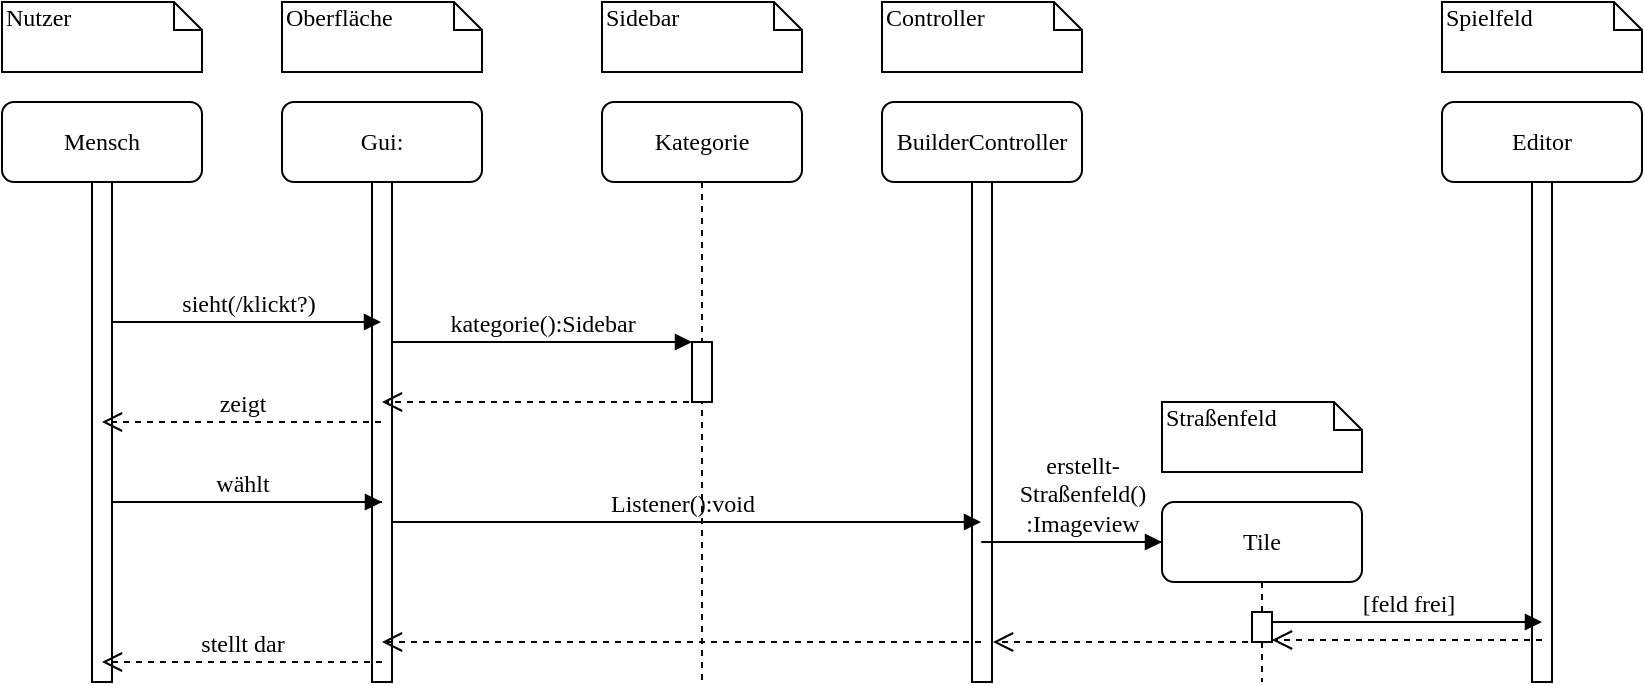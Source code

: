 <mxfile version="13.1.12" type="github">
  <diagram name="Page-1" id="13e1069c-82ec-6db2-03f1-153e76fe0fe0">
    <mxGraphModel dx="1038" dy="513" grid="1" gridSize="10" guides="1" tooltips="1" connect="1" arrows="1" fold="1" page="1" pageScale="1" pageWidth="1100" pageHeight="850" background="#ffffff" math="0" shadow="0">
      <root>
        <mxCell id="0" />
        <mxCell id="1" parent="0" />
        <mxCell id="7baba1c4bc27f4b0-2" value="Gui:" style="shape=umlLifeline;perimeter=lifelinePerimeter;whiteSpace=wrap;html=1;container=1;collapsible=0;recursiveResize=0;outlineConnect=0;rounded=1;shadow=0;comic=0;labelBackgroundColor=none;strokeWidth=1;fontFamily=Verdana;fontSize=12;align=center;" parent="1" vertex="1">
          <mxGeometry x="240" y="80" width="100" height="290" as="geometry" />
        </mxCell>
        <mxCell id="7baba1c4bc27f4b0-10" value="" style="html=1;points=[];perimeter=orthogonalPerimeter;rounded=0;shadow=0;comic=0;labelBackgroundColor=none;strokeWidth=1;fontFamily=Verdana;fontSize=12;align=center;" parent="7baba1c4bc27f4b0-2" vertex="1">
          <mxGeometry x="45" y="40" width="10" height="250" as="geometry" />
        </mxCell>
        <mxCell id="7baba1c4bc27f4b0-3" value="Kategorie" style="shape=umlLifeline;perimeter=lifelinePerimeter;whiteSpace=wrap;html=1;container=1;collapsible=0;recursiveResize=0;outlineConnect=0;rounded=1;shadow=0;comic=0;labelBackgroundColor=none;strokeWidth=1;fontFamily=Verdana;fontSize=12;align=center;" parent="1" vertex="1">
          <mxGeometry x="400" y="80" width="100" height="290" as="geometry" />
        </mxCell>
        <mxCell id="7baba1c4bc27f4b0-13" value="" style="html=1;points=[];perimeter=orthogonalPerimeter;rounded=0;shadow=0;comic=0;labelBackgroundColor=none;strokeWidth=1;fontFamily=Verdana;fontSize=12;align=center;" parent="7baba1c4bc27f4b0-3" vertex="1">
          <mxGeometry x="45" y="120" width="10" height="30" as="geometry" />
        </mxCell>
        <mxCell id="7baba1c4bc27f4b0-4" value="BuilderController" style="shape=umlLifeline;perimeter=lifelinePerimeter;whiteSpace=wrap;html=1;container=1;collapsible=0;recursiveResize=0;outlineConnect=0;rounded=1;shadow=0;comic=0;labelBackgroundColor=none;strokeWidth=1;fontFamily=Verdana;fontSize=12;align=center;" parent="1" vertex="1">
          <mxGeometry x="540" y="80" width="100" height="290" as="geometry" />
        </mxCell>
        <mxCell id="e7WVQ6T_JRv1Poyi32_l-3" value="" style="html=1;points=[];perimeter=orthogonalPerimeter;rounded=0;shadow=0;comic=0;labelBackgroundColor=none;strokeWidth=1;fontFamily=Verdana;fontSize=12;align=center;" parent="7baba1c4bc27f4b0-4" vertex="1">
          <mxGeometry x="45" y="40" width="10" height="250" as="geometry" />
        </mxCell>
        <mxCell id="7baba1c4bc27f4b0-5" value="Tile" style="shape=umlLifeline;perimeter=lifelinePerimeter;whiteSpace=wrap;html=1;container=1;collapsible=0;recursiveResize=0;outlineConnect=0;rounded=1;shadow=0;comic=0;labelBackgroundColor=none;strokeWidth=1;fontFamily=Verdana;fontSize=12;align=center;" parent="1" vertex="1">
          <mxGeometry x="680" y="280" width="100" height="90" as="geometry" />
        </mxCell>
        <mxCell id="7baba1c4bc27f4b0-6" value="Editor" style="shape=umlLifeline;perimeter=lifelinePerimeter;whiteSpace=wrap;html=1;container=1;collapsible=0;recursiveResize=0;outlineConnect=0;rounded=1;shadow=0;comic=0;labelBackgroundColor=none;strokeWidth=1;fontFamily=Verdana;fontSize=12;align=center;" parent="1" vertex="1">
          <mxGeometry x="820" y="80" width="100" height="290" as="geometry" />
        </mxCell>
        <mxCell id="e7WVQ6T_JRv1Poyi32_l-8" value="" style="html=1;points=[];perimeter=orthogonalPerimeter;rounded=0;shadow=0;comic=0;labelBackgroundColor=none;strokeWidth=1;fontFamily=Verdana;fontSize=12;align=center;" parent="7baba1c4bc27f4b0-6" vertex="1">
          <mxGeometry x="45" y="40" width="10" height="250" as="geometry" />
        </mxCell>
        <mxCell id="7baba1c4bc27f4b0-8" value="&lt;div&gt;Mensch&lt;br&gt;&lt;/div&gt;" style="shape=umlLifeline;perimeter=lifelinePerimeter;whiteSpace=wrap;html=1;container=1;collapsible=0;recursiveResize=0;outlineConnect=0;rounded=1;shadow=0;comic=0;labelBackgroundColor=none;strokeWidth=1;fontFamily=Verdana;fontSize=12;align=center;" parent="1" vertex="1">
          <mxGeometry x="100" y="80" width="100" height="290" as="geometry" />
        </mxCell>
        <mxCell id="7baba1c4bc27f4b0-9" value="" style="html=1;points=[];perimeter=orthogonalPerimeter;rounded=0;shadow=0;comic=0;labelBackgroundColor=none;strokeWidth=1;fontFamily=Verdana;fontSize=12;align=center;" parent="7baba1c4bc27f4b0-8" vertex="1">
          <mxGeometry x="45" y="40" width="10" height="250" as="geometry" />
        </mxCell>
        <mxCell id="7baba1c4bc27f4b0-17" value="wählt" style="html=1;verticalAlign=bottom;endArrow=block;labelBackgroundColor=none;fontFamily=Verdana;fontSize=12;edgeStyle=elbowEdgeStyle;elbow=vertical;" parent="1" edge="1">
          <mxGeometry x="-0.5" relative="1" as="geometry">
            <mxPoint x="290" y="280" as="sourcePoint" />
            <Array as="points">
              <mxPoint x="150" y="280" />
              <mxPoint x="460" y="270" />
            </Array>
            <mxPoint x="290" y="280" as="targetPoint" />
            <mxPoint as="offset" />
          </mxGeometry>
        </mxCell>
        <mxCell id="7baba1c4bc27f4b0-11" value="sieht(/klickt?)" style="html=1;verticalAlign=bottom;endArrow=block;labelBackgroundColor=none;fontFamily=Verdana;fontSize=12;edgeStyle=elbowEdgeStyle;elbow=vertical;" parent="1" source="7baba1c4bc27f4b0-9" target="7baba1c4bc27f4b0-2" edge="1">
          <mxGeometry relative="1" as="geometry">
            <mxPoint x="220" y="190" as="sourcePoint" />
            <Array as="points">
              <mxPoint x="230" y="190" />
              <mxPoint x="260" y="180" />
              <mxPoint x="250" y="180" />
            </Array>
          </mxGeometry>
        </mxCell>
        <mxCell id="7baba1c4bc27f4b0-14" value="kategorie():Sidebar" style="html=1;verticalAlign=bottom;endArrow=block;entryX=0;entryY=0;labelBackgroundColor=none;fontFamily=Verdana;fontSize=12;edgeStyle=elbowEdgeStyle;elbow=vertical;" parent="1" source="7baba1c4bc27f4b0-10" target="7baba1c4bc27f4b0-13" edge="1">
          <mxGeometry relative="1" as="geometry">
            <mxPoint x="370" y="200" as="sourcePoint" />
          </mxGeometry>
        </mxCell>
        <mxCell id="7baba1c4bc27f4b0-40" value="Nutzer" style="shape=note;whiteSpace=wrap;html=1;size=14;verticalAlign=top;align=left;spacingTop=-6;rounded=0;shadow=0;comic=0;labelBackgroundColor=none;strokeWidth=1;fontFamily=Verdana;fontSize=12" parent="1" vertex="1">
          <mxGeometry x="100" y="30" width="100" height="35" as="geometry" />
        </mxCell>
        <mxCell id="7baba1c4bc27f4b0-41" value="Oberfläche" style="shape=note;whiteSpace=wrap;html=1;size=14;verticalAlign=top;align=left;spacingTop=-6;rounded=0;shadow=0;comic=0;labelBackgroundColor=none;strokeWidth=1;fontFamily=Verdana;fontSize=12" parent="1" vertex="1">
          <mxGeometry x="240" y="30" width="100" height="35" as="geometry" />
        </mxCell>
        <mxCell id="7baba1c4bc27f4b0-42" value="Sidebar" style="shape=note;whiteSpace=wrap;html=1;size=14;verticalAlign=top;align=left;spacingTop=-6;rounded=0;shadow=0;comic=0;labelBackgroundColor=none;strokeWidth=1;fontFamily=Verdana;fontSize=12" parent="1" vertex="1">
          <mxGeometry x="400" y="30" width="100" height="35" as="geometry" />
        </mxCell>
        <mxCell id="7baba1c4bc27f4b0-43" value="Controller" style="shape=note;whiteSpace=wrap;html=1;size=14;verticalAlign=top;align=left;spacingTop=-6;rounded=0;shadow=0;comic=0;labelBackgroundColor=none;strokeWidth=1;fontFamily=Verdana;fontSize=12" parent="1" vertex="1">
          <mxGeometry x="540" y="30" width="100" height="35" as="geometry" />
        </mxCell>
        <mxCell id="7baba1c4bc27f4b0-44" value="Straßenfeld" style="shape=note;whiteSpace=wrap;html=1;size=14;verticalAlign=top;align=left;spacingTop=-6;rounded=0;shadow=0;comic=0;labelBackgroundColor=none;strokeWidth=1;fontFamily=Verdana;fontSize=12" parent="1" vertex="1">
          <mxGeometry x="680" y="230" width="100" height="35" as="geometry" />
        </mxCell>
        <mxCell id="7baba1c4bc27f4b0-45" value="Spielfeld" style="shape=note;whiteSpace=wrap;html=1;size=14;verticalAlign=top;align=left;spacingTop=-6;rounded=0;shadow=0;comic=0;labelBackgroundColor=none;strokeWidth=1;fontFamily=Verdana;fontSize=12" parent="1" vertex="1">
          <mxGeometry x="820" y="30" width="100" height="35" as="geometry" />
        </mxCell>
        <mxCell id="e7WVQ6T_JRv1Poyi32_l-1" value="" style="html=1;verticalAlign=bottom;endArrow=open;dashed=1;endSize=8;labelBackgroundColor=none;fontFamily=Verdana;fontSize=12;edgeStyle=elbowEdgeStyle;elbow=vertical;" parent="1" source="7baba1c4bc27f4b0-3" edge="1">
          <mxGeometry relative="1" as="geometry">
            <mxPoint x="290" y="230" as="targetPoint" />
            <Array as="points">
              <mxPoint x="350" y="230" />
              <mxPoint x="375" y="220" />
              <mxPoint x="405" y="220" />
            </Array>
            <mxPoint x="430" y="220" as="sourcePoint" />
          </mxGeometry>
        </mxCell>
        <mxCell id="e7WVQ6T_JRv1Poyi32_l-2" value="zeigt" style="html=1;verticalAlign=bottom;endArrow=open;dashed=1;endSize=8;labelBackgroundColor=none;fontFamily=Verdana;fontSize=12;edgeStyle=elbowEdgeStyle;elbow=vertical;" parent="1" edge="1">
          <mxGeometry relative="1" as="geometry">
            <mxPoint x="150" y="240" as="targetPoint" />
            <Array as="points">
              <mxPoint x="190" y="240" />
              <mxPoint x="215" y="230" />
              <mxPoint x="245" y="230" />
            </Array>
            <mxPoint x="289.5" y="240" as="sourcePoint" />
          </mxGeometry>
        </mxCell>
        <mxCell id="e7WVQ6T_JRv1Poyi32_l-4" value="Listener():void" style="html=1;verticalAlign=bottom;endArrow=block;labelBackgroundColor=none;fontFamily=Verdana;fontSize=12;edgeStyle=elbowEdgeStyle;elbow=vertical;" parent="1" target="7baba1c4bc27f4b0-4" edge="1">
          <mxGeometry x="0.32" relative="1" as="geometry">
            <mxPoint x="430" y="290" as="sourcePoint" />
            <Array as="points">
              <mxPoint x="290" y="290" />
              <mxPoint x="600" y="280" />
            </Array>
            <mxPoint x="430" y="290" as="targetPoint" />
            <mxPoint as="offset" />
          </mxGeometry>
        </mxCell>
        <mxCell id="e7WVQ6T_JRv1Poyi32_l-5" value="&lt;div&gt;erstellt-&lt;/div&gt;&lt;div&gt;Straßenfeld()&lt;/div&gt;&lt;div&gt;:Imageview&lt;/div&gt;" style="html=1;verticalAlign=bottom;endArrow=block;labelBackgroundColor=none;fontFamily=Verdana;fontSize=12;edgeStyle=elbowEdgeStyle;elbow=vertical;" parent="1" edge="1">
          <mxGeometry x="-0.579" relative="1" as="geometry">
            <mxPoint x="680" y="300" as="sourcePoint" />
            <Array as="points">
              <mxPoint x="585" y="300" />
              <mxPoint x="895" y="290" />
            </Array>
            <mxPoint x="680" y="300" as="targetPoint" />
            <mxPoint as="offset" />
          </mxGeometry>
        </mxCell>
        <mxCell id="e7WVQ6T_JRv1Poyi32_l-7" value="[feld frei]" style="html=1;verticalAlign=bottom;endArrow=block;labelBackgroundColor=none;fontFamily=Verdana;fontSize=12;edgeStyle=elbowEdgeStyle;elbow=vertical;" parent="1" edge="1">
          <mxGeometry x="-0.544" relative="1" as="geometry">
            <mxPoint x="865" y="340" as="sourcePoint" />
            <Array as="points">
              <mxPoint x="730" y="340" />
              <mxPoint x="1035" y="330" />
            </Array>
            <mxPoint x="870" y="340" as="targetPoint" />
            <mxPoint as="offset" />
          </mxGeometry>
        </mxCell>
        <mxCell id="e7WVQ6T_JRv1Poyi32_l-11" value="" style="html=1;verticalAlign=bottom;endArrow=open;dashed=1;endSize=8;labelBackgroundColor=none;fontFamily=Verdana;fontSize=12;edgeStyle=elbowEdgeStyle;elbow=vertical;" parent="1" edge="1">
          <mxGeometry relative="1" as="geometry">
            <mxPoint x="595.5" y="350" as="targetPoint" />
            <Array as="points">
              <mxPoint x="635.5" y="350" />
              <mxPoint x="660.5" y="340" />
              <mxPoint x="690.5" y="340" />
            </Array>
            <mxPoint x="735" y="350" as="sourcePoint" />
          </mxGeometry>
        </mxCell>
        <mxCell id="e7WVQ6T_JRv1Poyi32_l-12" value="" style="html=1;verticalAlign=bottom;endArrow=open;dashed=1;endSize=8;labelBackgroundColor=none;fontFamily=Verdana;fontSize=12;edgeStyle=elbowEdgeStyle;elbow=vertical;" parent="1" target="7baba1c4bc27f4b0-2" edge="1">
          <mxGeometry relative="1" as="geometry">
            <mxPoint x="450" y="350" as="targetPoint" />
            <Array as="points">
              <mxPoint x="490" y="350" />
              <mxPoint x="515" y="340" />
              <mxPoint x="545" y="340" />
            </Array>
            <mxPoint x="589.5" y="350" as="sourcePoint" />
          </mxGeometry>
        </mxCell>
        <mxCell id="e7WVQ6T_JRv1Poyi32_l-13" value="stellt dar" style="html=1;verticalAlign=bottom;endArrow=open;dashed=1;endSize=8;labelBackgroundColor=none;fontFamily=Verdana;fontSize=12;edgeStyle=elbowEdgeStyle;elbow=vertical;" parent="1" edge="1">
          <mxGeometry relative="1" as="geometry">
            <mxPoint x="150" y="360" as="targetPoint" />
            <Array as="points">
              <mxPoint x="220" y="360" />
              <mxPoint x="405.5" y="350" />
            </Array>
            <mxPoint x="290" y="360" as="sourcePoint" />
          </mxGeometry>
        </mxCell>
        <mxCell id="e7WVQ6T_JRv1Poyi32_l-6" value="" style="html=1;points=[];perimeter=orthogonalPerimeter;rounded=0;shadow=0;comic=0;labelBackgroundColor=none;strokeWidth=1;fontFamily=Verdana;fontSize=12;align=center;" parent="1" vertex="1">
          <mxGeometry x="725" y="335" width="10" height="15" as="geometry" />
        </mxCell>
        <mxCell id="DvgJr9yszGI4ixIIZpU6-1" value="" style="html=1;verticalAlign=bottom;endArrow=open;dashed=1;endSize=8;labelBackgroundColor=none;fontFamily=Verdana;fontSize=12;edgeStyle=elbowEdgeStyle;elbow=vertical;exitX=0.5;exitY=0.916;exitDx=0;exitDy=0;exitPerimeter=0;" edge="1" parent="1" source="e7WVQ6T_JRv1Poyi32_l-8">
          <mxGeometry relative="1" as="geometry">
            <mxPoint x="735" y="349" as="targetPoint" />
            <Array as="points">
              <mxPoint x="775" y="349" />
              <mxPoint x="800" y="339" />
              <mxPoint x="830" y="339" />
            </Array>
            <mxPoint x="860" y="349" as="sourcePoint" />
          </mxGeometry>
        </mxCell>
      </root>
    </mxGraphModel>
  </diagram>
</mxfile>
